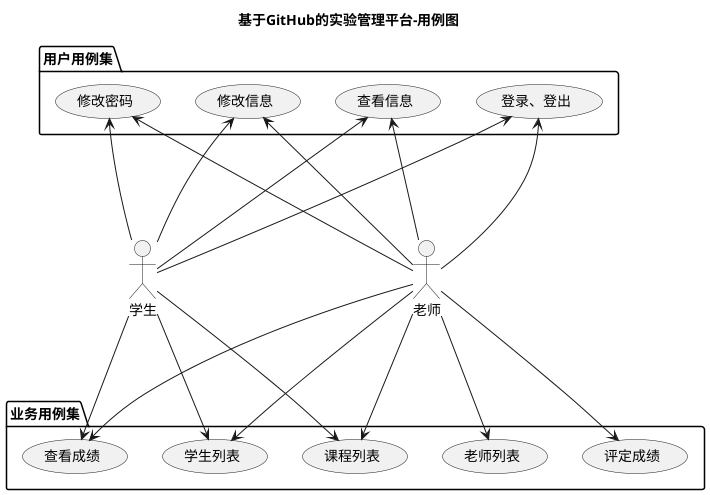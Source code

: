 @startuml
title 基于GitHub的实验管理平台-用例图
actor 老师
actor 学生
package 用户用例集 {
老师 --up-> (登录、登出)
老师 --up-> (查看信息)
老师 --up-> (修改信息)
老师 --up-> (修改密码)
学生 --up-> (登录、登出)
学生 --up-> (查看信息)
学生 --up-> (修改信息)
学生 --up-> (修改密码)
}
package 业务用例集 {
老师 ---> (评定成绩)
老师 ---> (查看成绩)
学生 ---> (学生列表)
老师 ---> (学生列表)
学生 ---> (查看成绩)
学生 ---> (课程列表)
老师 ---> (课程列表)
老师 ---> (老师列表)
}

@enduml